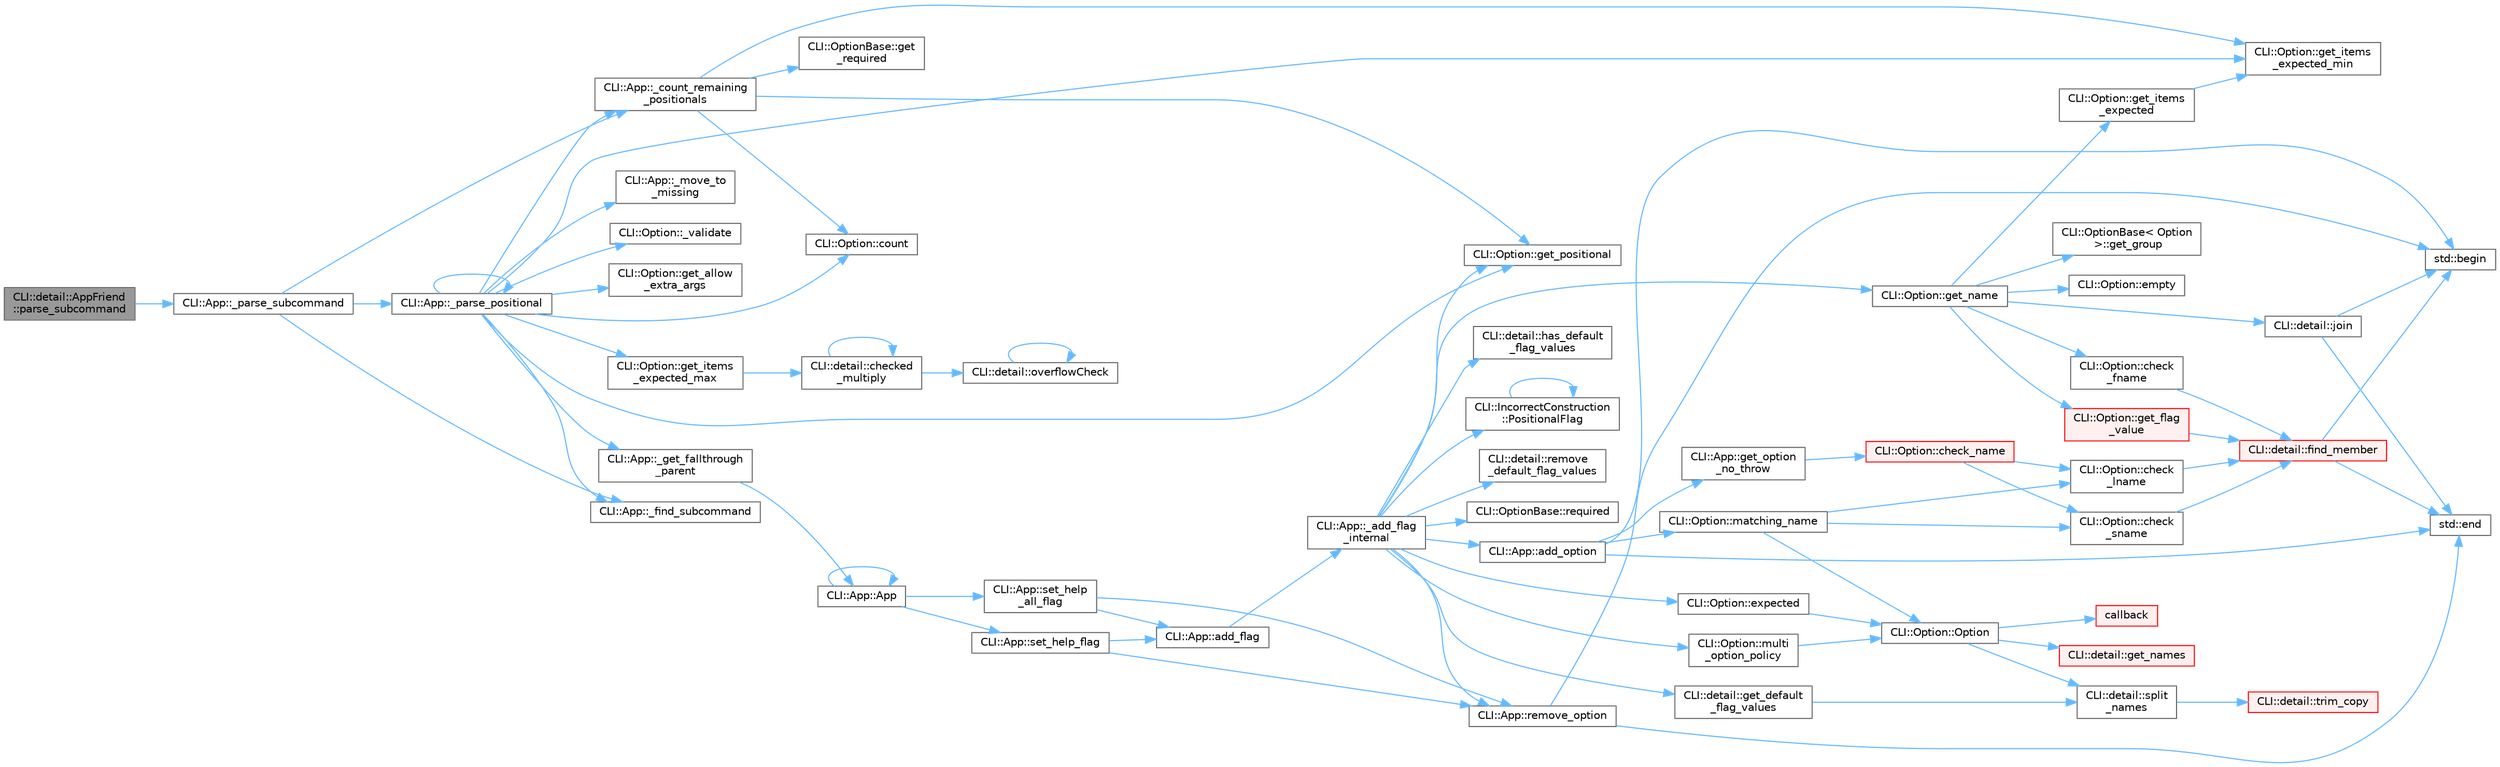 digraph "CLI::detail::AppFriend::parse_subcommand"
{
 // LATEX_PDF_SIZE
  bgcolor="transparent";
  edge [fontname=Helvetica,fontsize=10,labelfontname=Helvetica,labelfontsize=10];
  node [fontname=Helvetica,fontsize=10,shape=box,height=0.2,width=0.4];
  rankdir="LR";
  Node1 [id="Node000001",label="CLI::detail::AppFriend\l::parse_subcommand",height=0.2,width=0.4,color="gray40", fillcolor="grey60", style="filled", fontcolor="black",tooltip="Wrap _parse_subcommand, perfectly forward arguments and return"];
  Node1 -> Node2 [id="edge79_Node000001_Node000002",color="steelblue1",style="solid",tooltip=" "];
  Node2 [id="Node000002",label="CLI::App::_parse_subcommand",height=0.2,width=0.4,color="grey40", fillcolor="white", style="filled",URL="$class_c_l_i_1_1_app.html#ad1b5b7fae2203513d9286059473dc32c",tooltip=" "];
  Node2 -> Node3 [id="edge80_Node000002_Node000003",color="steelblue1",style="solid",tooltip=" "];
  Node3 [id="Node000003",label="CLI::App::_count_remaining\l_positionals",height=0.2,width=0.4,color="grey40", fillcolor="white", style="filled",URL="$class_c_l_i_1_1_app.html#a49f6f4abcdb2e06cc061df9606389c0e",tooltip="Count the required remaining positional arguments"];
  Node3 -> Node4 [id="edge81_Node000003_Node000004",color="steelblue1",style="solid",tooltip=" "];
  Node4 [id="Node000004",label="CLI::Option::count",height=0.2,width=0.4,color="grey40", fillcolor="white", style="filled",URL="$class_c_l_i_1_1_option.html#a80fde04b01db5b894001fb9c0c86be88",tooltip="Count the total number of times an option was passed"];
  Node3 -> Node5 [id="edge82_Node000003_Node000005",color="steelblue1",style="solid",tooltip=" "];
  Node5 [id="Node000005",label="CLI::Option::get_items\l_expected_min",height=0.2,width=0.4,color="grey40", fillcolor="white", style="filled",URL="$class_c_l_i_1_1_option.html#a65f68eaa288d2608560ae87f3c36f6fa",tooltip="The total min number of expected string values to be used"];
  Node3 -> Node6 [id="edge83_Node000003_Node000006",color="steelblue1",style="solid",tooltip=" "];
  Node6 [id="Node000006",label="CLI::Option::get_positional",height=0.2,width=0.4,color="grey40", fillcolor="white", style="filled",URL="$class_c_l_i_1_1_option.html#a0f23a3a1ed7c5a47585117a4c9f27120",tooltip="True if the argument can be given directly"];
  Node3 -> Node7 [id="edge84_Node000003_Node000007",color="steelblue1",style="solid",tooltip=" "];
  Node7 [id="Node000007",label="CLI::OptionBase::get\l_required",height=0.2,width=0.4,color="grey40", fillcolor="white", style="filled",URL="$class_c_l_i_1_1_option_base.html#a4a2814630a3bb90e590787ce42d328c0",tooltip="True if this is a required option"];
  Node2 -> Node8 [id="edge85_Node000002_Node000008",color="steelblue1",style="solid",tooltip=" "];
  Node8 [id="Node000008",label="CLI::App::_find_subcommand",height=0.2,width=0.4,color="grey40", fillcolor="white", style="filled",URL="$class_c_l_i_1_1_app.html#aeda475fb3f6725f7fde889fd4c77c942",tooltip=" "];
  Node2 -> Node9 [id="edge86_Node000002_Node000009",color="steelblue1",style="solid",tooltip=" "];
  Node9 [id="Node000009",label="CLI::App::_parse_positional",height=0.2,width=0.4,color="grey40", fillcolor="white", style="filled",URL="$class_c_l_i_1_1_app.html#abdca3e2d9d0fbcc86a353e832285e509",tooltip=" "];
  Node9 -> Node3 [id="edge87_Node000009_Node000003",color="steelblue1",style="solid",tooltip=" "];
  Node9 -> Node8 [id="edge88_Node000009_Node000008",color="steelblue1",style="solid",tooltip=" "];
  Node9 -> Node10 [id="edge89_Node000009_Node000010",color="steelblue1",style="solid",tooltip=" "];
  Node10 [id="Node000010",label="CLI::App::_get_fallthrough\l_parent",height=0.2,width=0.4,color="grey40", fillcolor="white", style="filled",URL="$class_c_l_i_1_1_app.html#a0d635d51216b7f710da587a708653299",tooltip="Get the appropriate parent to fallthrough to which is the first one that has a name or the main app"];
  Node10 -> Node11 [id="edge90_Node000010_Node000011",color="steelblue1",style="solid",tooltip=" "];
  Node11 [id="Node000011",label="CLI::App::App",height=0.2,width=0.4,color="grey40", fillcolor="white", style="filled",URL="$class_c_l_i_1_1_app.html#a8f5ebc36dcdff351cce50e3d3b89974f",tooltip="Special private constructor for subcommand"];
  Node11 -> Node11 [id="edge91_Node000011_Node000011",color="steelblue1",style="solid",tooltip=" "];
  Node11 -> Node12 [id="edge92_Node000011_Node000012",color="steelblue1",style="solid",tooltip=" "];
  Node12 [id="Node000012",label="CLI::App::set_help\l_all_flag",height=0.2,width=0.4,color="grey40", fillcolor="white", style="filled",URL="$class_c_l_i_1_1_app.html#af73694f6a3cc42e29e7274b77fdb5720",tooltip="Set a help all flag, replaced the existing one if present"];
  Node12 -> Node13 [id="edge93_Node000012_Node000013",color="steelblue1",style="solid",tooltip=" "];
  Node13 [id="Node000013",label="CLI::App::add_flag",height=0.2,width=0.4,color="grey40", fillcolor="white", style="filled",URL="$class_c_l_i_1_1_app.html#a5fef22317a182fa5db1d7b1af4c89c68",tooltip="Add a flag with no description or variable assignment"];
  Node13 -> Node14 [id="edge94_Node000013_Node000014",color="steelblue1",style="solid",tooltip=" "];
  Node14 [id="Node000014",label="CLI::App::_add_flag\l_internal",height=0.2,width=0.4,color="grey40", fillcolor="white", style="filled",URL="$class_c_l_i_1_1_app.html#ac09345525410ce482948265f16f72cdf",tooltip="Internal function for adding a flag"];
  Node14 -> Node15 [id="edge95_Node000014_Node000015",color="steelblue1",style="solid",tooltip=" "];
  Node15 [id="Node000015",label="CLI::App::add_option",height=0.2,width=0.4,color="grey40", fillcolor="white", style="filled",URL="$class_c_l_i_1_1_app.html#adb68306d25a26400399d11efe7211dc4",tooltip=" "];
  Node15 -> Node16 [id="edge96_Node000015_Node000016",color="steelblue1",style="solid",tooltip=" "];
  Node16 [id="Node000016",label="std::begin",height=0.2,width=0.4,color="grey40", fillcolor="white", style="filled",URL="$namespacestd.html#aec76fc52a775d29bc4058c8e1405045a",tooltip=" "];
  Node15 -> Node17 [id="edge97_Node000015_Node000017",color="steelblue1",style="solid",tooltip=" "];
  Node17 [id="Node000017",label="std::end",height=0.2,width=0.4,color="grey40", fillcolor="white", style="filled",URL="$namespacestd.html#a35f71a4c49ddf38bb590177e3a4b2598",tooltip=" "];
  Node15 -> Node18 [id="edge98_Node000015_Node000018",color="steelblue1",style="solid",tooltip=" "];
  Node18 [id="Node000018",label="CLI::App::get_option\l_no_throw",height=0.2,width=0.4,color="grey40", fillcolor="white", style="filled",URL="$class_c_l_i_1_1_app.html#a029d50d6fdfde25e7f3e94ef2e525ccc",tooltip="Get an option by name (noexcept non-const version)"];
  Node18 -> Node19 [id="edge99_Node000018_Node000019",color="steelblue1",style="solid",tooltip=" "];
  Node19 [id="Node000019",label="CLI::Option::check_name",height=0.2,width=0.4,color="red", fillcolor="#FFF0F0", style="filled",URL="$class_c_l_i_1_1_option.html#a1f9eda27ddb1b2d520e29724d550f6a0",tooltip="Check a name. Requires \"-\" or \"--\" for short / long, supports positional name"];
  Node19 -> Node20 [id="edge100_Node000019_Node000020",color="steelblue1",style="solid",tooltip=" "];
  Node20 [id="Node000020",label="CLI::Option::check\l_lname",height=0.2,width=0.4,color="grey40", fillcolor="white", style="filled",URL="$class_c_l_i_1_1_option.html#a6e970efc39aa4984b9bb797d071ce34a",tooltip="Requires \"--\" to be removed from string"];
  Node20 -> Node21 [id="edge101_Node000020_Node000021",color="steelblue1",style="solid",tooltip=" "];
  Node21 [id="Node000021",label="CLI::detail::find_member",height=0.2,width=0.4,color="red", fillcolor="#FFF0F0", style="filled",URL="$namespace_c_l_i_1_1detail.html#ac94be0722dce2c7ff522ebc3fb80e33d",tooltip="Check if a string is a member of a list of strings and optionally ignore case or ignore underscores"];
  Node21 -> Node16 [id="edge102_Node000021_Node000016",color="steelblue1",style="solid",tooltip=" "];
  Node21 -> Node17 [id="edge103_Node000021_Node000017",color="steelblue1",style="solid",tooltip=" "];
  Node19 -> Node26 [id="edge104_Node000019_Node000026",color="steelblue1",style="solid",tooltip=" "];
  Node26 [id="Node000026",label="CLI::Option::check\l_sname",height=0.2,width=0.4,color="grey40", fillcolor="white", style="filled",URL="$class_c_l_i_1_1_option.html#a46e7395f6a8a720e4305aea2edb4aa7b",tooltip="Requires \"-\" to be removed from string"];
  Node26 -> Node21 [id="edge105_Node000026_Node000021",color="steelblue1",style="solid",tooltip=" "];
  Node15 -> Node27 [id="edge106_Node000015_Node000027",color="steelblue1",style="solid",tooltip=" "];
  Node27 [id="Node000027",label="CLI::Option::matching_name",height=0.2,width=0.4,color="grey40", fillcolor="white", style="filled",URL="$class_c_l_i_1_1_option.html#a67b1e51f9f873b265dac8122746fc2d7",tooltip="If options share any of the same names, find it"];
  Node27 -> Node20 [id="edge107_Node000027_Node000020",color="steelblue1",style="solid",tooltip=" "];
  Node27 -> Node26 [id="edge108_Node000027_Node000026",color="steelblue1",style="solid",tooltip=" "];
  Node27 -> Node28 [id="edge109_Node000027_Node000028",color="steelblue1",style="solid",tooltip=" "];
  Node28 [id="Node000028",label="CLI::Option::Option",height=0.2,width=0.4,color="grey40", fillcolor="white", style="filled",URL="$class_c_l_i_1_1_option.html#a577e99d3ea33598b4dc3605f544d14fc",tooltip="Making an option by hand is not defined, it must be made by the App class"];
  Node28 -> Node29 [id="edge110_Node000028_Node000029",color="steelblue1",style="solid",tooltip=" "];
  Node29 [id="Node000029",label="callback",height=0.2,width=0.4,color="red", fillcolor="#FFF0F0", style="filled",URL="$external_2spine-runtimes_2spine-sfml_2c_2example_2main_8cpp.html#a2f27b7fc84a39cace84d90f62a8d4c8e",tooltip=" "];
  Node28 -> Node61 [id="edge111_Node000028_Node000061",color="steelblue1",style="solid",tooltip=" "];
  Node61 [id="Node000061",label="CLI::detail::get_names",height=0.2,width=0.4,color="red", fillcolor="#FFF0F0", style="filled",URL="$namespace_c_l_i_1_1detail.html#a6c9c870c5f7cd261e7363cb862634a3a",tooltip="Get a vector of short names, one of long names, and a single name"];
  Node28 -> Node72 [id="edge112_Node000028_Node000072",color="steelblue1",style="solid",tooltip=" "];
  Node72 [id="Node000072",label="CLI::detail::split\l_names",height=0.2,width=0.4,color="grey40", fillcolor="white", style="filled",URL="$namespace_c_l_i_1_1detail.html#ac8a8403ca4cfb40e30979111083c0c1c",tooltip=" "];
  Node72 -> Node73 [id="edge113_Node000072_Node000073",color="steelblue1",style="solid",tooltip=" "];
  Node73 [id="Node000073",label="CLI::detail::trim_copy",height=0.2,width=0.4,color="red", fillcolor="#FFF0F0", style="filled",URL="$namespace_c_l_i_1_1detail.html#a5c7b00a328b3b2da564794081646c251",tooltip="Make a copy of the string and then trim it"];
  Node14 -> Node77 [id="edge114_Node000014_Node000077",color="steelblue1",style="solid",tooltip=" "];
  Node77 [id="Node000077",label="CLI::Option::expected",height=0.2,width=0.4,color="grey40", fillcolor="white", style="filled",URL="$class_c_l_i_1_1_option.html#a0b7cf6e62c1800a53ad314772eef6ed1",tooltip="Set the number of expected arguments"];
  Node77 -> Node28 [id="edge115_Node000077_Node000028",color="steelblue1",style="solid",tooltip=" "];
  Node14 -> Node78 [id="edge116_Node000014_Node000078",color="steelblue1",style="solid",tooltip=" "];
  Node78 [id="Node000078",label="CLI::detail::get_default\l_flag_values",height=0.2,width=0.4,color="grey40", fillcolor="white", style="filled",URL="$namespace_c_l_i_1_1detail.html#a01343c353c26ada5379fb84cbd3b01c8",tooltip="extract default flag values either {def} or starting with a !"];
  Node78 -> Node72 [id="edge117_Node000078_Node000072",color="steelblue1",style="solid",tooltip=" "];
  Node14 -> Node79 [id="edge118_Node000014_Node000079",color="steelblue1",style="solid",tooltip=" "];
  Node79 [id="Node000079",label="CLI::Option::get_name",height=0.2,width=0.4,color="grey40", fillcolor="white", style="filled",URL="$class_c_l_i_1_1_option.html#a47e135d5198fd9df5b481091d2538b60",tooltip="Gets a comma separated list of names. Will include / prefer the positional name if positional is true..."];
  Node79 -> Node80 [id="edge119_Node000079_Node000080",color="steelblue1",style="solid",tooltip=" "];
  Node80 [id="Node000080",label="CLI::Option::check\l_fname",height=0.2,width=0.4,color="grey40", fillcolor="white", style="filled",URL="$class_c_l_i_1_1_option.html#a331870cf4db8893cac3af126aac487a8",tooltip="Requires \"--\" to be removed from string"];
  Node80 -> Node21 [id="edge120_Node000080_Node000021",color="steelblue1",style="solid",tooltip=" "];
  Node79 -> Node81 [id="edge121_Node000079_Node000081",color="steelblue1",style="solid",tooltip=" "];
  Node81 [id="Node000081",label="CLI::Option::empty",height=0.2,width=0.4,color="grey40", fillcolor="white", style="filled",URL="$class_c_l_i_1_1_option.html#ab9d324306095b7af93bc09812f5b4dec",tooltip="True if the option was not passed"];
  Node79 -> Node82 [id="edge122_Node000079_Node000082",color="steelblue1",style="solid",tooltip=" "];
  Node82 [id="Node000082",label="CLI::Option::get_flag\l_value",height=0.2,width=0.4,color="red", fillcolor="#FFF0F0", style="filled",URL="$class_c_l_i_1_1_option.html#aa006173c1a09b0ed01bff4b305b042ca",tooltip=" "];
  Node82 -> Node21 [id="edge123_Node000082_Node000021",color="steelblue1",style="solid",tooltip=" "];
  Node79 -> Node88 [id="edge124_Node000079_Node000088",color="steelblue1",style="solid",tooltip=" "];
  Node88 [id="Node000088",label="CLI::OptionBase\< Option\l \>::get_group",height=0.2,width=0.4,color="grey40", fillcolor="white", style="filled",URL="$class_c_l_i_1_1_option_base.html#aeb86193da05c10a12814ce45d2d16e0d",tooltip=" "];
  Node79 -> Node89 [id="edge125_Node000079_Node000089",color="steelblue1",style="solid",tooltip=" "];
  Node89 [id="Node000089",label="CLI::Option::get_items\l_expected",height=0.2,width=0.4,color="grey40", fillcolor="white", style="filled",URL="$class_c_l_i_1_1_option.html#aa12c4f65cf2ac9c58ebe050c46603fc0",tooltip="The total min number of expected string values to be used"];
  Node89 -> Node5 [id="edge126_Node000089_Node000005",color="steelblue1",style="solid",tooltip=" "];
  Node79 -> Node90 [id="edge127_Node000079_Node000090",color="steelblue1",style="solid",tooltip=" "];
  Node90 [id="Node000090",label="CLI::detail::join",height=0.2,width=0.4,color="grey40", fillcolor="white", style="filled",URL="$namespace_c_l_i_1_1detail.html#ab351f13ec104e2cba19ec6baf4a552f6",tooltip="Simple function to join a string"];
  Node90 -> Node16 [id="edge128_Node000090_Node000016",color="steelblue1",style="solid",tooltip=" "];
  Node90 -> Node17 [id="edge129_Node000090_Node000017",color="steelblue1",style="solid",tooltip=" "];
  Node14 -> Node6 [id="edge130_Node000014_Node000006",color="steelblue1",style="solid",tooltip=" "];
  Node14 -> Node91 [id="edge131_Node000014_Node000091",color="steelblue1",style="solid",tooltip=" "];
  Node91 [id="Node000091",label="CLI::detail::has_default\l_flag_values",height=0.2,width=0.4,color="grey40", fillcolor="white", style="filled",URL="$namespace_c_l_i_1_1detail.html#ae89da9fa11d234a8bf504d6ec85133cc",tooltip="check if the flag definitions has possible false flags"];
  Node14 -> Node92 [id="edge132_Node000014_Node000092",color="steelblue1",style="solid",tooltip=" "];
  Node92 [id="Node000092",label="CLI::Option::multi\l_option_policy",height=0.2,width=0.4,color="grey40", fillcolor="white", style="filled",URL="$class_c_l_i_1_1_option.html#a849a0cf07784e81b514761722a0d9efc",tooltip="Take the last argument if given multiple times (or another policy)"];
  Node92 -> Node28 [id="edge133_Node000092_Node000028",color="steelblue1",style="solid",tooltip=" "];
  Node14 -> Node93 [id="edge134_Node000014_Node000093",color="steelblue1",style="solid",tooltip=" "];
  Node93 [id="Node000093",label="CLI::IncorrectConstruction\l::PositionalFlag",height=0.2,width=0.4,color="grey40", fillcolor="white", style="filled",URL="$class_c_l_i_1_1_incorrect_construction.html#a90eef424efd6e5b6cb8874ba2e53ce08",tooltip=" "];
  Node93 -> Node93 [id="edge135_Node000093_Node000093",color="steelblue1",style="solid",tooltip=" "];
  Node14 -> Node94 [id="edge136_Node000014_Node000094",color="steelblue1",style="solid",tooltip=" "];
  Node94 [id="Node000094",label="CLI::detail::remove\l_default_flag_values",height=0.2,width=0.4,color="grey40", fillcolor="white", style="filled",URL="$namespace_c_l_i_1_1detail.html#a35553311017b07811ce81db2f560cb3d",tooltip=" "];
  Node14 -> Node95 [id="edge137_Node000014_Node000095",color="steelblue1",style="solid",tooltip=" "];
  Node95 [id="Node000095",label="CLI::App::remove_option",height=0.2,width=0.4,color="grey40", fillcolor="white", style="filled",URL="$class_c_l_i_1_1_app.html#a8e09991d2a23ae48aff139c8eda5f6c7",tooltip="Removes an option from the App. Takes an option pointer. Returns true if found and removed."];
  Node95 -> Node16 [id="edge138_Node000095_Node000016",color="steelblue1",style="solid",tooltip=" "];
  Node95 -> Node17 [id="edge139_Node000095_Node000017",color="steelblue1",style="solid",tooltip=" "];
  Node14 -> Node96 [id="edge140_Node000014_Node000096",color="steelblue1",style="solid",tooltip=" "];
  Node96 [id="Node000096",label="CLI::OptionBase::required",height=0.2,width=0.4,color="grey40", fillcolor="white", style="filled",URL="$class_c_l_i_1_1_option_base.html#af18d4c8d8c2392b6947db9179110289a",tooltip="Set the option as required"];
  Node12 -> Node95 [id="edge141_Node000012_Node000095",color="steelblue1",style="solid",tooltip=" "];
  Node11 -> Node97 [id="edge142_Node000011_Node000097",color="steelblue1",style="solid",tooltip=" "];
  Node97 [id="Node000097",label="CLI::App::set_help_flag",height=0.2,width=0.4,color="grey40", fillcolor="white", style="filled",URL="$class_c_l_i_1_1_app.html#a0d5c8de603f1911aee549b649c68e083",tooltip="Set a help flag, replace the existing one if present"];
  Node97 -> Node13 [id="edge143_Node000097_Node000013",color="steelblue1",style="solid",tooltip=" "];
  Node97 -> Node95 [id="edge144_Node000097_Node000095",color="steelblue1",style="solid",tooltip=" "];
  Node9 -> Node98 [id="edge145_Node000009_Node000098",color="steelblue1",style="solid",tooltip=" "];
  Node98 [id="Node000098",label="CLI::App::_move_to\l_missing",height=0.2,width=0.4,color="grey40", fillcolor="white", style="filled",URL="$class_c_l_i_1_1_app.html#a1ec19459db888b5986da3821ef8ebfb2",tooltip="Helper function to place extra values in the most appropriate position"];
  Node9 -> Node9 [id="edge146_Node000009_Node000009",color="steelblue1",style="solid",tooltip=" "];
  Node9 -> Node99 [id="edge147_Node000009_Node000099",color="steelblue1",style="solid",tooltip=" "];
  Node99 [id="Node000099",label="CLI::Option::_validate",height=0.2,width=0.4,color="grey40", fillcolor="white", style="filled",URL="$class_c_l_i_1_1_option.html#afd4ba41c3478ceb636fdfc4dfdfcb2b3",tooltip=" "];
  Node9 -> Node4 [id="edge148_Node000009_Node000004",color="steelblue1",style="solid",tooltip=" "];
  Node9 -> Node100 [id="edge149_Node000009_Node000100",color="steelblue1",style="solid",tooltip=" "];
  Node100 [id="Node000100",label="CLI::Option::get_allow\l_extra_args",height=0.2,width=0.4,color="grey40", fillcolor="white", style="filled",URL="$class_c_l_i_1_1_option.html#acf81df108f7fa668b63f5f36edf6a647",tooltip="Get the current value of allow extra args"];
  Node9 -> Node101 [id="edge150_Node000009_Node000101",color="steelblue1",style="solid",tooltip=" "];
  Node101 [id="Node000101",label="CLI::Option::get_items\l_expected_max",height=0.2,width=0.4,color="grey40", fillcolor="white", style="filled",URL="$class_c_l_i_1_1_option.html#a7bdc3555509b93cbd8d5b9b2ccb3b016",tooltip="Get the maximum number of items expected to be returned and used for the callback"];
  Node101 -> Node102 [id="edge151_Node000101_Node000102",color="steelblue1",style="solid",tooltip=" "];
  Node102 [id="Node000102",label="CLI::detail::checked\l_multiply",height=0.2,width=0.4,color="grey40", fillcolor="white", style="filled",URL="$namespace_c_l_i_1_1detail.html#a58ce723daebf6cd298565eb365d1b157",tooltip="Performs a *= b; if it doesn't cause integer overflow. Returns false otherwise."];
  Node102 -> Node102 [id="edge152_Node000102_Node000102",color="steelblue1",style="solid",tooltip=" "];
  Node102 -> Node103 [id="edge153_Node000102_Node000103",color="steelblue1",style="solid",tooltip=" "];
  Node103 [id="Node000103",label="CLI::detail::overflowCheck",height=0.2,width=0.4,color="grey40", fillcolor="white", style="filled",URL="$namespace_c_l_i_1_1detail.html#a569135c6e266940a5f914698b9deef66",tooltip="Do a check for overflow on signed numbers"];
  Node103 -> Node103 [id="edge154_Node000103_Node000103",color="steelblue1",style="solid",tooltip=" "];
  Node9 -> Node5 [id="edge155_Node000009_Node000005",color="steelblue1",style="solid",tooltip=" "];
  Node9 -> Node6 [id="edge156_Node000009_Node000006",color="steelblue1",style="solid",tooltip=" "];
}
